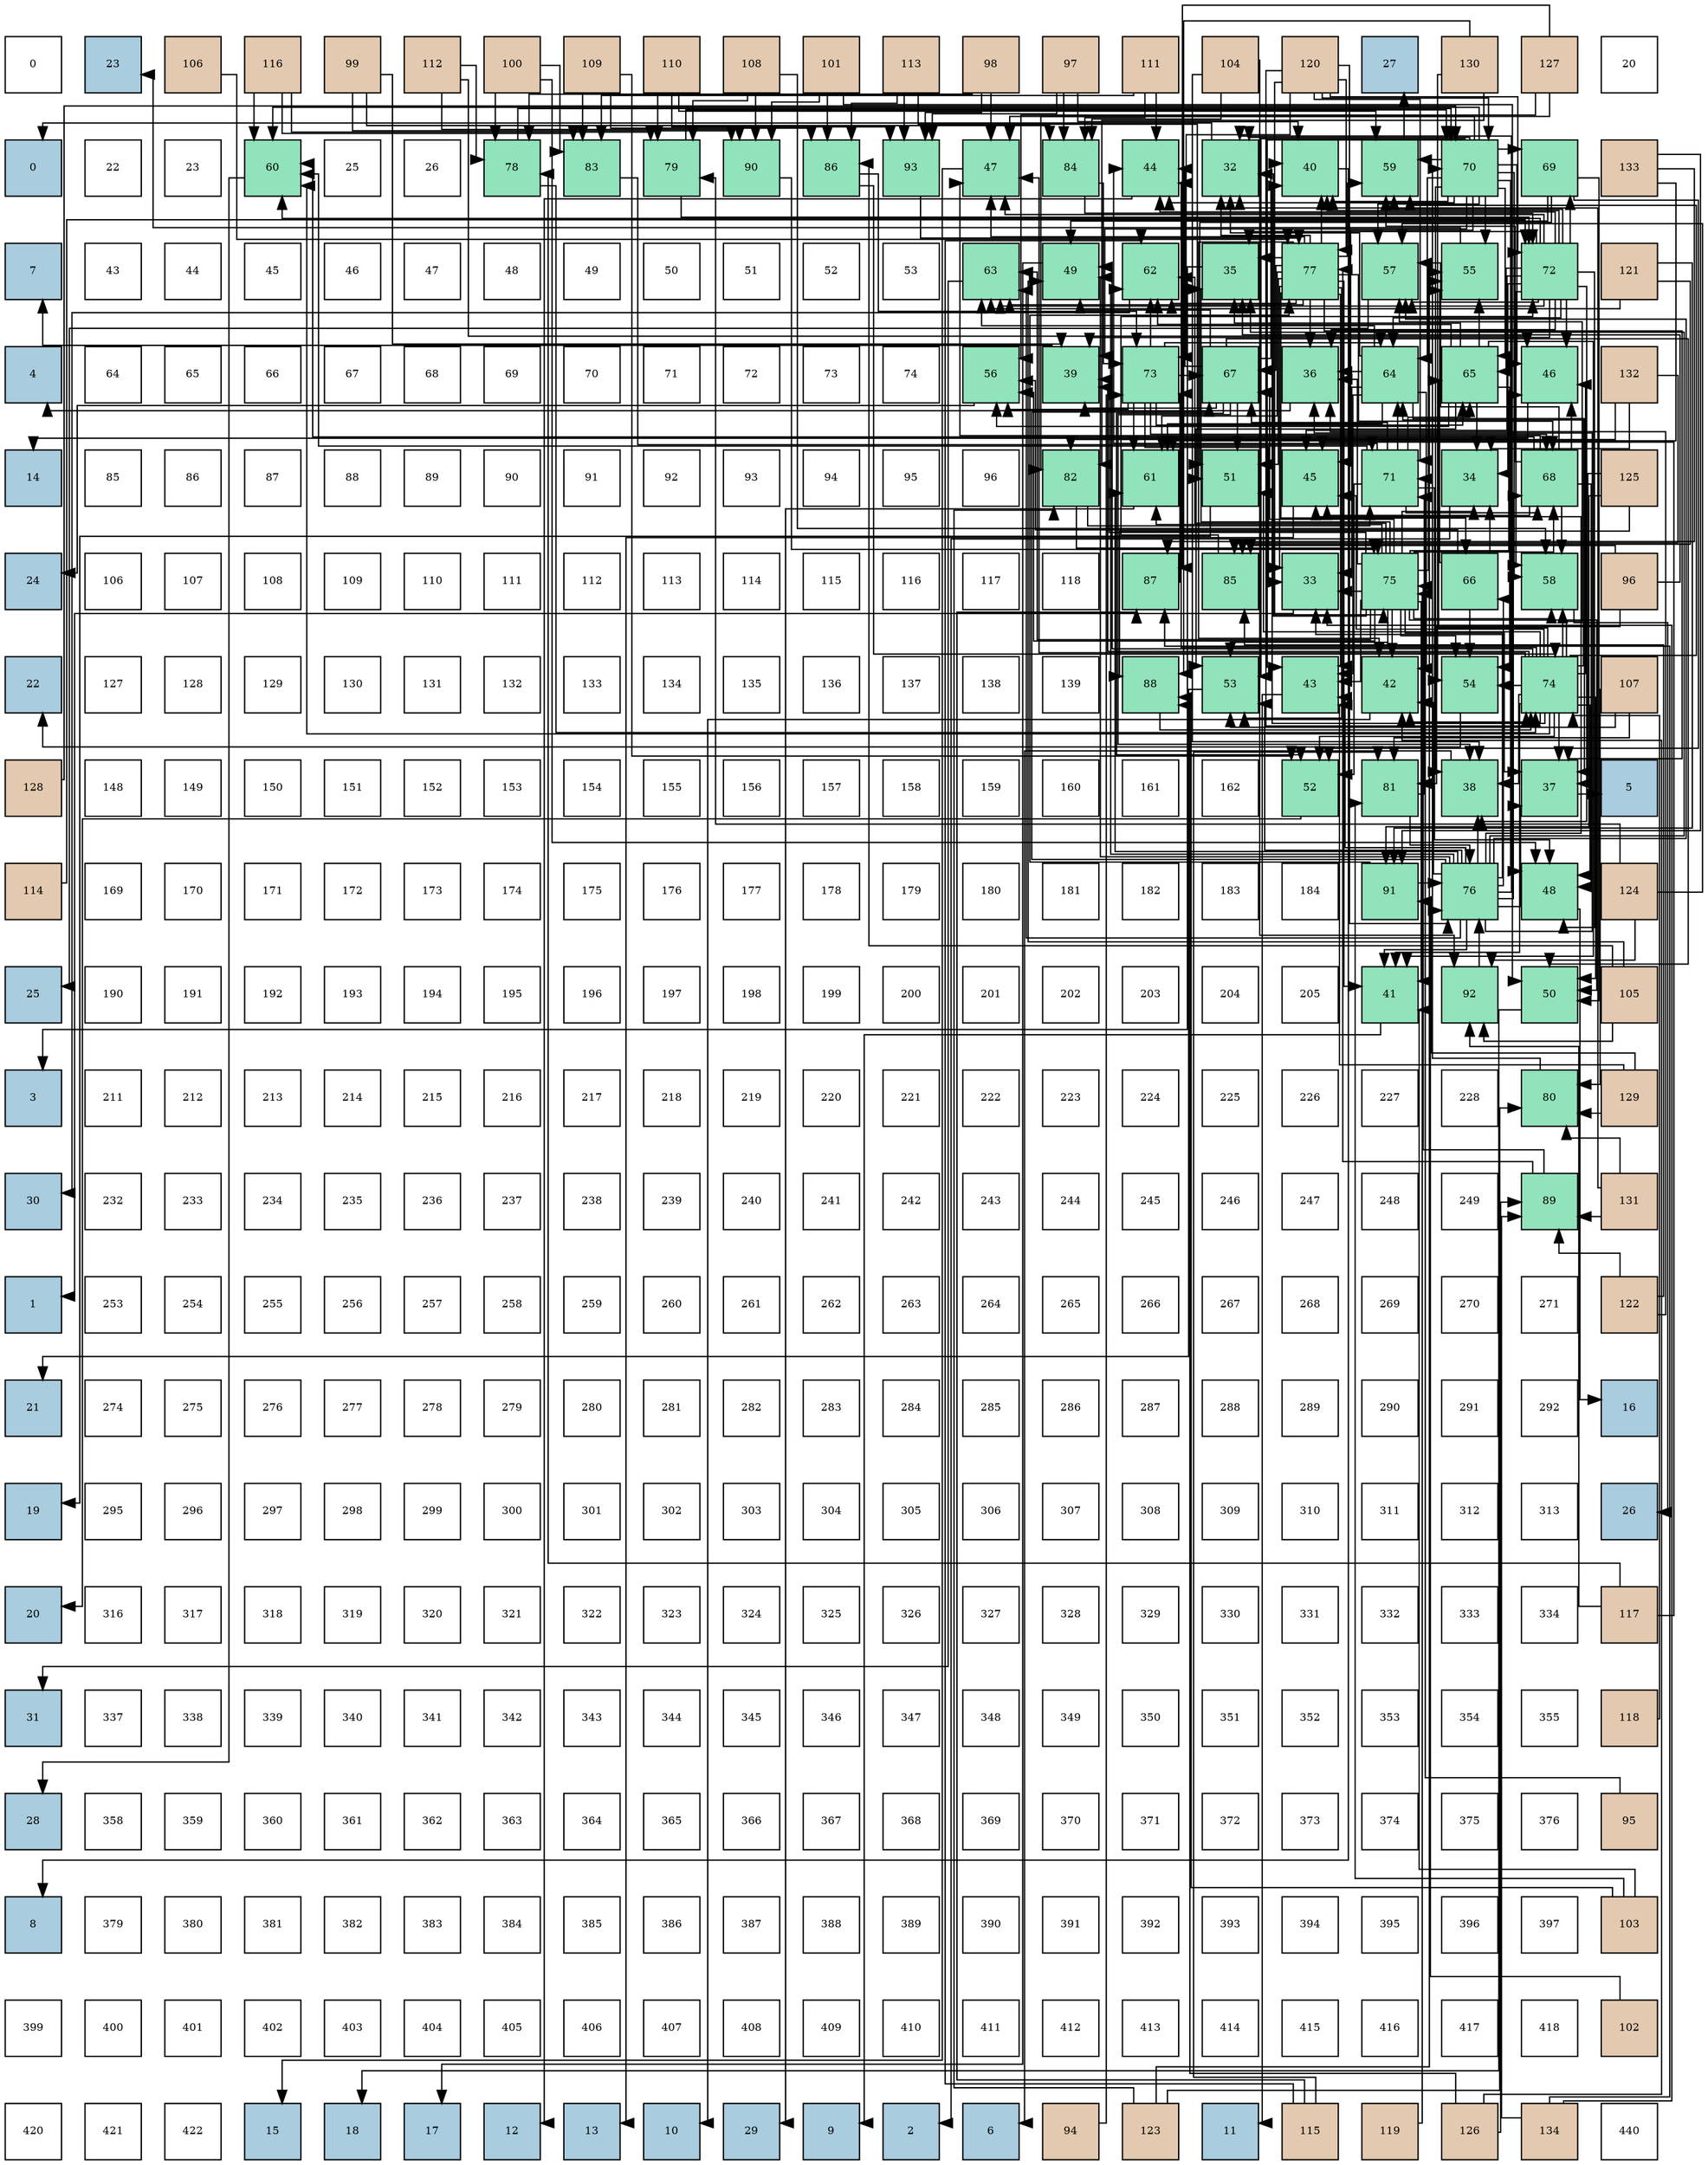 digraph layout{
 rankdir=TB;
 splines=ortho;
 node [style=filled shape=square fixedsize=true width=0.6];
0[label="0", fontsize=8, fillcolor="#ffffff"];
1[label="23", fontsize=8, fillcolor="#a9ccde"];
2[label="106", fontsize=8, fillcolor="#e3c9af"];
3[label="116", fontsize=8, fillcolor="#e3c9af"];
4[label="99", fontsize=8, fillcolor="#e3c9af"];
5[label="112", fontsize=8, fillcolor="#e3c9af"];
6[label="100", fontsize=8, fillcolor="#e3c9af"];
7[label="109", fontsize=8, fillcolor="#e3c9af"];
8[label="110", fontsize=8, fillcolor="#e3c9af"];
9[label="108", fontsize=8, fillcolor="#e3c9af"];
10[label="101", fontsize=8, fillcolor="#e3c9af"];
11[label="113", fontsize=8, fillcolor="#e3c9af"];
12[label="98", fontsize=8, fillcolor="#e3c9af"];
13[label="97", fontsize=8, fillcolor="#e3c9af"];
14[label="111", fontsize=8, fillcolor="#e3c9af"];
15[label="104", fontsize=8, fillcolor="#e3c9af"];
16[label="120", fontsize=8, fillcolor="#e3c9af"];
17[label="27", fontsize=8, fillcolor="#a9ccde"];
18[label="130", fontsize=8, fillcolor="#e3c9af"];
19[label="127", fontsize=8, fillcolor="#e3c9af"];
20[label="20", fontsize=8, fillcolor="#ffffff"];
21[label="0", fontsize=8, fillcolor="#a9ccde"];
22[label="22", fontsize=8, fillcolor="#ffffff"];
23[label="23", fontsize=8, fillcolor="#ffffff"];
24[label="60", fontsize=8, fillcolor="#91e3bb"];
25[label="25", fontsize=8, fillcolor="#ffffff"];
26[label="26", fontsize=8, fillcolor="#ffffff"];
27[label="78", fontsize=8, fillcolor="#91e3bb"];
28[label="83", fontsize=8, fillcolor="#91e3bb"];
29[label="79", fontsize=8, fillcolor="#91e3bb"];
30[label="90", fontsize=8, fillcolor="#91e3bb"];
31[label="86", fontsize=8, fillcolor="#91e3bb"];
32[label="93", fontsize=8, fillcolor="#91e3bb"];
33[label="47", fontsize=8, fillcolor="#91e3bb"];
34[label="84", fontsize=8, fillcolor="#91e3bb"];
35[label="44", fontsize=8, fillcolor="#91e3bb"];
36[label="32", fontsize=8, fillcolor="#91e3bb"];
37[label="40", fontsize=8, fillcolor="#91e3bb"];
38[label="59", fontsize=8, fillcolor="#91e3bb"];
39[label="70", fontsize=8, fillcolor="#91e3bb"];
40[label="69", fontsize=8, fillcolor="#91e3bb"];
41[label="133", fontsize=8, fillcolor="#e3c9af"];
42[label="7", fontsize=8, fillcolor="#a9ccde"];
43[label="43", fontsize=8, fillcolor="#ffffff"];
44[label="44", fontsize=8, fillcolor="#ffffff"];
45[label="45", fontsize=8, fillcolor="#ffffff"];
46[label="46", fontsize=8, fillcolor="#ffffff"];
47[label="47", fontsize=8, fillcolor="#ffffff"];
48[label="48", fontsize=8, fillcolor="#ffffff"];
49[label="49", fontsize=8, fillcolor="#ffffff"];
50[label="50", fontsize=8, fillcolor="#ffffff"];
51[label="51", fontsize=8, fillcolor="#ffffff"];
52[label="52", fontsize=8, fillcolor="#ffffff"];
53[label="53", fontsize=8, fillcolor="#ffffff"];
54[label="63", fontsize=8, fillcolor="#91e3bb"];
55[label="49", fontsize=8, fillcolor="#91e3bb"];
56[label="62", fontsize=8, fillcolor="#91e3bb"];
57[label="35", fontsize=8, fillcolor="#91e3bb"];
58[label="77", fontsize=8, fillcolor="#91e3bb"];
59[label="57", fontsize=8, fillcolor="#91e3bb"];
60[label="55", fontsize=8, fillcolor="#91e3bb"];
61[label="72", fontsize=8, fillcolor="#91e3bb"];
62[label="121", fontsize=8, fillcolor="#e3c9af"];
63[label="4", fontsize=8, fillcolor="#a9ccde"];
64[label="64", fontsize=8, fillcolor="#ffffff"];
65[label="65", fontsize=8, fillcolor="#ffffff"];
66[label="66", fontsize=8, fillcolor="#ffffff"];
67[label="67", fontsize=8, fillcolor="#ffffff"];
68[label="68", fontsize=8, fillcolor="#ffffff"];
69[label="69", fontsize=8, fillcolor="#ffffff"];
70[label="70", fontsize=8, fillcolor="#ffffff"];
71[label="71", fontsize=8, fillcolor="#ffffff"];
72[label="72", fontsize=8, fillcolor="#ffffff"];
73[label="73", fontsize=8, fillcolor="#ffffff"];
74[label="74", fontsize=8, fillcolor="#ffffff"];
75[label="56", fontsize=8, fillcolor="#91e3bb"];
76[label="39", fontsize=8, fillcolor="#91e3bb"];
77[label="73", fontsize=8, fillcolor="#91e3bb"];
78[label="67", fontsize=8, fillcolor="#91e3bb"];
79[label="36", fontsize=8, fillcolor="#91e3bb"];
80[label="64", fontsize=8, fillcolor="#91e3bb"];
81[label="65", fontsize=8, fillcolor="#91e3bb"];
82[label="46", fontsize=8, fillcolor="#91e3bb"];
83[label="132", fontsize=8, fillcolor="#e3c9af"];
84[label="14", fontsize=8, fillcolor="#a9ccde"];
85[label="85", fontsize=8, fillcolor="#ffffff"];
86[label="86", fontsize=8, fillcolor="#ffffff"];
87[label="87", fontsize=8, fillcolor="#ffffff"];
88[label="88", fontsize=8, fillcolor="#ffffff"];
89[label="89", fontsize=8, fillcolor="#ffffff"];
90[label="90", fontsize=8, fillcolor="#ffffff"];
91[label="91", fontsize=8, fillcolor="#ffffff"];
92[label="92", fontsize=8, fillcolor="#ffffff"];
93[label="93", fontsize=8, fillcolor="#ffffff"];
94[label="94", fontsize=8, fillcolor="#ffffff"];
95[label="95", fontsize=8, fillcolor="#ffffff"];
96[label="96", fontsize=8, fillcolor="#ffffff"];
97[label="82", fontsize=8, fillcolor="#91e3bb"];
98[label="61", fontsize=8, fillcolor="#91e3bb"];
99[label="51", fontsize=8, fillcolor="#91e3bb"];
100[label="45", fontsize=8, fillcolor="#91e3bb"];
101[label="71", fontsize=8, fillcolor="#91e3bb"];
102[label="34", fontsize=8, fillcolor="#91e3bb"];
103[label="68", fontsize=8, fillcolor="#91e3bb"];
104[label="125", fontsize=8, fillcolor="#e3c9af"];
105[label="24", fontsize=8, fillcolor="#a9ccde"];
106[label="106", fontsize=8, fillcolor="#ffffff"];
107[label="107", fontsize=8, fillcolor="#ffffff"];
108[label="108", fontsize=8, fillcolor="#ffffff"];
109[label="109", fontsize=8, fillcolor="#ffffff"];
110[label="110", fontsize=8, fillcolor="#ffffff"];
111[label="111", fontsize=8, fillcolor="#ffffff"];
112[label="112", fontsize=8, fillcolor="#ffffff"];
113[label="113", fontsize=8, fillcolor="#ffffff"];
114[label="114", fontsize=8, fillcolor="#ffffff"];
115[label="115", fontsize=8, fillcolor="#ffffff"];
116[label="116", fontsize=8, fillcolor="#ffffff"];
117[label="117", fontsize=8, fillcolor="#ffffff"];
118[label="118", fontsize=8, fillcolor="#ffffff"];
119[label="87", fontsize=8, fillcolor="#91e3bb"];
120[label="85", fontsize=8, fillcolor="#91e3bb"];
121[label="33", fontsize=8, fillcolor="#91e3bb"];
122[label="75", fontsize=8, fillcolor="#91e3bb"];
123[label="66", fontsize=8, fillcolor="#91e3bb"];
124[label="58", fontsize=8, fillcolor="#91e3bb"];
125[label="96", fontsize=8, fillcolor="#e3c9af"];
126[label="22", fontsize=8, fillcolor="#a9ccde"];
127[label="127", fontsize=8, fillcolor="#ffffff"];
128[label="128", fontsize=8, fillcolor="#ffffff"];
129[label="129", fontsize=8, fillcolor="#ffffff"];
130[label="130", fontsize=8, fillcolor="#ffffff"];
131[label="131", fontsize=8, fillcolor="#ffffff"];
132[label="132", fontsize=8, fillcolor="#ffffff"];
133[label="133", fontsize=8, fillcolor="#ffffff"];
134[label="134", fontsize=8, fillcolor="#ffffff"];
135[label="135", fontsize=8, fillcolor="#ffffff"];
136[label="136", fontsize=8, fillcolor="#ffffff"];
137[label="137", fontsize=8, fillcolor="#ffffff"];
138[label="138", fontsize=8, fillcolor="#ffffff"];
139[label="139", fontsize=8, fillcolor="#ffffff"];
140[label="88", fontsize=8, fillcolor="#91e3bb"];
141[label="53", fontsize=8, fillcolor="#91e3bb"];
142[label="43", fontsize=8, fillcolor="#91e3bb"];
143[label="42", fontsize=8, fillcolor="#91e3bb"];
144[label="54", fontsize=8, fillcolor="#91e3bb"];
145[label="74", fontsize=8, fillcolor="#91e3bb"];
146[label="107", fontsize=8, fillcolor="#e3c9af"];
147[label="128", fontsize=8, fillcolor="#e3c9af"];
148[label="148", fontsize=8, fillcolor="#ffffff"];
149[label="149", fontsize=8, fillcolor="#ffffff"];
150[label="150", fontsize=8, fillcolor="#ffffff"];
151[label="151", fontsize=8, fillcolor="#ffffff"];
152[label="152", fontsize=8, fillcolor="#ffffff"];
153[label="153", fontsize=8, fillcolor="#ffffff"];
154[label="154", fontsize=8, fillcolor="#ffffff"];
155[label="155", fontsize=8, fillcolor="#ffffff"];
156[label="156", fontsize=8, fillcolor="#ffffff"];
157[label="157", fontsize=8, fillcolor="#ffffff"];
158[label="158", fontsize=8, fillcolor="#ffffff"];
159[label="159", fontsize=8, fillcolor="#ffffff"];
160[label="160", fontsize=8, fillcolor="#ffffff"];
161[label="161", fontsize=8, fillcolor="#ffffff"];
162[label="162", fontsize=8, fillcolor="#ffffff"];
163[label="52", fontsize=8, fillcolor="#91e3bb"];
164[label="81", fontsize=8, fillcolor="#91e3bb"];
165[label="38", fontsize=8, fillcolor="#91e3bb"];
166[label="37", fontsize=8, fillcolor="#91e3bb"];
167[label="5", fontsize=8, fillcolor="#a9ccde"];
168[label="114", fontsize=8, fillcolor="#e3c9af"];
169[label="169", fontsize=8, fillcolor="#ffffff"];
170[label="170", fontsize=8, fillcolor="#ffffff"];
171[label="171", fontsize=8, fillcolor="#ffffff"];
172[label="172", fontsize=8, fillcolor="#ffffff"];
173[label="173", fontsize=8, fillcolor="#ffffff"];
174[label="174", fontsize=8, fillcolor="#ffffff"];
175[label="175", fontsize=8, fillcolor="#ffffff"];
176[label="176", fontsize=8, fillcolor="#ffffff"];
177[label="177", fontsize=8, fillcolor="#ffffff"];
178[label="178", fontsize=8, fillcolor="#ffffff"];
179[label="179", fontsize=8, fillcolor="#ffffff"];
180[label="180", fontsize=8, fillcolor="#ffffff"];
181[label="181", fontsize=8, fillcolor="#ffffff"];
182[label="182", fontsize=8, fillcolor="#ffffff"];
183[label="183", fontsize=8, fillcolor="#ffffff"];
184[label="184", fontsize=8, fillcolor="#ffffff"];
185[label="91", fontsize=8, fillcolor="#91e3bb"];
186[label="76", fontsize=8, fillcolor="#91e3bb"];
187[label="48", fontsize=8, fillcolor="#91e3bb"];
188[label="124", fontsize=8, fillcolor="#e3c9af"];
189[label="25", fontsize=8, fillcolor="#a9ccde"];
190[label="190", fontsize=8, fillcolor="#ffffff"];
191[label="191", fontsize=8, fillcolor="#ffffff"];
192[label="192", fontsize=8, fillcolor="#ffffff"];
193[label="193", fontsize=8, fillcolor="#ffffff"];
194[label="194", fontsize=8, fillcolor="#ffffff"];
195[label="195", fontsize=8, fillcolor="#ffffff"];
196[label="196", fontsize=8, fillcolor="#ffffff"];
197[label="197", fontsize=8, fillcolor="#ffffff"];
198[label="198", fontsize=8, fillcolor="#ffffff"];
199[label="199", fontsize=8, fillcolor="#ffffff"];
200[label="200", fontsize=8, fillcolor="#ffffff"];
201[label="201", fontsize=8, fillcolor="#ffffff"];
202[label="202", fontsize=8, fillcolor="#ffffff"];
203[label="203", fontsize=8, fillcolor="#ffffff"];
204[label="204", fontsize=8, fillcolor="#ffffff"];
205[label="205", fontsize=8, fillcolor="#ffffff"];
206[label="41", fontsize=8, fillcolor="#91e3bb"];
207[label="92", fontsize=8, fillcolor="#91e3bb"];
208[label="50", fontsize=8, fillcolor="#91e3bb"];
209[label="105", fontsize=8, fillcolor="#e3c9af"];
210[label="3", fontsize=8, fillcolor="#a9ccde"];
211[label="211", fontsize=8, fillcolor="#ffffff"];
212[label="212", fontsize=8, fillcolor="#ffffff"];
213[label="213", fontsize=8, fillcolor="#ffffff"];
214[label="214", fontsize=8, fillcolor="#ffffff"];
215[label="215", fontsize=8, fillcolor="#ffffff"];
216[label="216", fontsize=8, fillcolor="#ffffff"];
217[label="217", fontsize=8, fillcolor="#ffffff"];
218[label="218", fontsize=8, fillcolor="#ffffff"];
219[label="219", fontsize=8, fillcolor="#ffffff"];
220[label="220", fontsize=8, fillcolor="#ffffff"];
221[label="221", fontsize=8, fillcolor="#ffffff"];
222[label="222", fontsize=8, fillcolor="#ffffff"];
223[label="223", fontsize=8, fillcolor="#ffffff"];
224[label="224", fontsize=8, fillcolor="#ffffff"];
225[label="225", fontsize=8, fillcolor="#ffffff"];
226[label="226", fontsize=8, fillcolor="#ffffff"];
227[label="227", fontsize=8, fillcolor="#ffffff"];
228[label="228", fontsize=8, fillcolor="#ffffff"];
229[label="80", fontsize=8, fillcolor="#91e3bb"];
230[label="129", fontsize=8, fillcolor="#e3c9af"];
231[label="30", fontsize=8, fillcolor="#a9ccde"];
232[label="232", fontsize=8, fillcolor="#ffffff"];
233[label="233", fontsize=8, fillcolor="#ffffff"];
234[label="234", fontsize=8, fillcolor="#ffffff"];
235[label="235", fontsize=8, fillcolor="#ffffff"];
236[label="236", fontsize=8, fillcolor="#ffffff"];
237[label="237", fontsize=8, fillcolor="#ffffff"];
238[label="238", fontsize=8, fillcolor="#ffffff"];
239[label="239", fontsize=8, fillcolor="#ffffff"];
240[label="240", fontsize=8, fillcolor="#ffffff"];
241[label="241", fontsize=8, fillcolor="#ffffff"];
242[label="242", fontsize=8, fillcolor="#ffffff"];
243[label="243", fontsize=8, fillcolor="#ffffff"];
244[label="244", fontsize=8, fillcolor="#ffffff"];
245[label="245", fontsize=8, fillcolor="#ffffff"];
246[label="246", fontsize=8, fillcolor="#ffffff"];
247[label="247", fontsize=8, fillcolor="#ffffff"];
248[label="248", fontsize=8, fillcolor="#ffffff"];
249[label="249", fontsize=8, fillcolor="#ffffff"];
250[label="89", fontsize=8, fillcolor="#91e3bb"];
251[label="131", fontsize=8, fillcolor="#e3c9af"];
252[label="1", fontsize=8, fillcolor="#a9ccde"];
253[label="253", fontsize=8, fillcolor="#ffffff"];
254[label="254", fontsize=8, fillcolor="#ffffff"];
255[label="255", fontsize=8, fillcolor="#ffffff"];
256[label="256", fontsize=8, fillcolor="#ffffff"];
257[label="257", fontsize=8, fillcolor="#ffffff"];
258[label="258", fontsize=8, fillcolor="#ffffff"];
259[label="259", fontsize=8, fillcolor="#ffffff"];
260[label="260", fontsize=8, fillcolor="#ffffff"];
261[label="261", fontsize=8, fillcolor="#ffffff"];
262[label="262", fontsize=8, fillcolor="#ffffff"];
263[label="263", fontsize=8, fillcolor="#ffffff"];
264[label="264", fontsize=8, fillcolor="#ffffff"];
265[label="265", fontsize=8, fillcolor="#ffffff"];
266[label="266", fontsize=8, fillcolor="#ffffff"];
267[label="267", fontsize=8, fillcolor="#ffffff"];
268[label="268", fontsize=8, fillcolor="#ffffff"];
269[label="269", fontsize=8, fillcolor="#ffffff"];
270[label="270", fontsize=8, fillcolor="#ffffff"];
271[label="271", fontsize=8, fillcolor="#ffffff"];
272[label="122", fontsize=8, fillcolor="#e3c9af"];
273[label="21", fontsize=8, fillcolor="#a9ccde"];
274[label="274", fontsize=8, fillcolor="#ffffff"];
275[label="275", fontsize=8, fillcolor="#ffffff"];
276[label="276", fontsize=8, fillcolor="#ffffff"];
277[label="277", fontsize=8, fillcolor="#ffffff"];
278[label="278", fontsize=8, fillcolor="#ffffff"];
279[label="279", fontsize=8, fillcolor="#ffffff"];
280[label="280", fontsize=8, fillcolor="#ffffff"];
281[label="281", fontsize=8, fillcolor="#ffffff"];
282[label="282", fontsize=8, fillcolor="#ffffff"];
283[label="283", fontsize=8, fillcolor="#ffffff"];
284[label="284", fontsize=8, fillcolor="#ffffff"];
285[label="285", fontsize=8, fillcolor="#ffffff"];
286[label="286", fontsize=8, fillcolor="#ffffff"];
287[label="287", fontsize=8, fillcolor="#ffffff"];
288[label="288", fontsize=8, fillcolor="#ffffff"];
289[label="289", fontsize=8, fillcolor="#ffffff"];
290[label="290", fontsize=8, fillcolor="#ffffff"];
291[label="291", fontsize=8, fillcolor="#ffffff"];
292[label="292", fontsize=8, fillcolor="#ffffff"];
293[label="16", fontsize=8, fillcolor="#a9ccde"];
294[label="19", fontsize=8, fillcolor="#a9ccde"];
295[label="295", fontsize=8, fillcolor="#ffffff"];
296[label="296", fontsize=8, fillcolor="#ffffff"];
297[label="297", fontsize=8, fillcolor="#ffffff"];
298[label="298", fontsize=8, fillcolor="#ffffff"];
299[label="299", fontsize=8, fillcolor="#ffffff"];
300[label="300", fontsize=8, fillcolor="#ffffff"];
301[label="301", fontsize=8, fillcolor="#ffffff"];
302[label="302", fontsize=8, fillcolor="#ffffff"];
303[label="303", fontsize=8, fillcolor="#ffffff"];
304[label="304", fontsize=8, fillcolor="#ffffff"];
305[label="305", fontsize=8, fillcolor="#ffffff"];
306[label="306", fontsize=8, fillcolor="#ffffff"];
307[label="307", fontsize=8, fillcolor="#ffffff"];
308[label="308", fontsize=8, fillcolor="#ffffff"];
309[label="309", fontsize=8, fillcolor="#ffffff"];
310[label="310", fontsize=8, fillcolor="#ffffff"];
311[label="311", fontsize=8, fillcolor="#ffffff"];
312[label="312", fontsize=8, fillcolor="#ffffff"];
313[label="313", fontsize=8, fillcolor="#ffffff"];
314[label="26", fontsize=8, fillcolor="#a9ccde"];
315[label="20", fontsize=8, fillcolor="#a9ccde"];
316[label="316", fontsize=8, fillcolor="#ffffff"];
317[label="317", fontsize=8, fillcolor="#ffffff"];
318[label="318", fontsize=8, fillcolor="#ffffff"];
319[label="319", fontsize=8, fillcolor="#ffffff"];
320[label="320", fontsize=8, fillcolor="#ffffff"];
321[label="321", fontsize=8, fillcolor="#ffffff"];
322[label="322", fontsize=8, fillcolor="#ffffff"];
323[label="323", fontsize=8, fillcolor="#ffffff"];
324[label="324", fontsize=8, fillcolor="#ffffff"];
325[label="325", fontsize=8, fillcolor="#ffffff"];
326[label="326", fontsize=8, fillcolor="#ffffff"];
327[label="327", fontsize=8, fillcolor="#ffffff"];
328[label="328", fontsize=8, fillcolor="#ffffff"];
329[label="329", fontsize=8, fillcolor="#ffffff"];
330[label="330", fontsize=8, fillcolor="#ffffff"];
331[label="331", fontsize=8, fillcolor="#ffffff"];
332[label="332", fontsize=8, fillcolor="#ffffff"];
333[label="333", fontsize=8, fillcolor="#ffffff"];
334[label="334", fontsize=8, fillcolor="#ffffff"];
335[label="117", fontsize=8, fillcolor="#e3c9af"];
336[label="31", fontsize=8, fillcolor="#a9ccde"];
337[label="337", fontsize=8, fillcolor="#ffffff"];
338[label="338", fontsize=8, fillcolor="#ffffff"];
339[label="339", fontsize=8, fillcolor="#ffffff"];
340[label="340", fontsize=8, fillcolor="#ffffff"];
341[label="341", fontsize=8, fillcolor="#ffffff"];
342[label="342", fontsize=8, fillcolor="#ffffff"];
343[label="343", fontsize=8, fillcolor="#ffffff"];
344[label="344", fontsize=8, fillcolor="#ffffff"];
345[label="345", fontsize=8, fillcolor="#ffffff"];
346[label="346", fontsize=8, fillcolor="#ffffff"];
347[label="347", fontsize=8, fillcolor="#ffffff"];
348[label="348", fontsize=8, fillcolor="#ffffff"];
349[label="349", fontsize=8, fillcolor="#ffffff"];
350[label="350", fontsize=8, fillcolor="#ffffff"];
351[label="351", fontsize=8, fillcolor="#ffffff"];
352[label="352", fontsize=8, fillcolor="#ffffff"];
353[label="353", fontsize=8, fillcolor="#ffffff"];
354[label="354", fontsize=8, fillcolor="#ffffff"];
355[label="355", fontsize=8, fillcolor="#ffffff"];
356[label="118", fontsize=8, fillcolor="#e3c9af"];
357[label="28", fontsize=8, fillcolor="#a9ccde"];
358[label="358", fontsize=8, fillcolor="#ffffff"];
359[label="359", fontsize=8, fillcolor="#ffffff"];
360[label="360", fontsize=8, fillcolor="#ffffff"];
361[label="361", fontsize=8, fillcolor="#ffffff"];
362[label="362", fontsize=8, fillcolor="#ffffff"];
363[label="363", fontsize=8, fillcolor="#ffffff"];
364[label="364", fontsize=8, fillcolor="#ffffff"];
365[label="365", fontsize=8, fillcolor="#ffffff"];
366[label="366", fontsize=8, fillcolor="#ffffff"];
367[label="367", fontsize=8, fillcolor="#ffffff"];
368[label="368", fontsize=8, fillcolor="#ffffff"];
369[label="369", fontsize=8, fillcolor="#ffffff"];
370[label="370", fontsize=8, fillcolor="#ffffff"];
371[label="371", fontsize=8, fillcolor="#ffffff"];
372[label="372", fontsize=8, fillcolor="#ffffff"];
373[label="373", fontsize=8, fillcolor="#ffffff"];
374[label="374", fontsize=8, fillcolor="#ffffff"];
375[label="375", fontsize=8, fillcolor="#ffffff"];
376[label="376", fontsize=8, fillcolor="#ffffff"];
377[label="95", fontsize=8, fillcolor="#e3c9af"];
378[label="8", fontsize=8, fillcolor="#a9ccde"];
379[label="379", fontsize=8, fillcolor="#ffffff"];
380[label="380", fontsize=8, fillcolor="#ffffff"];
381[label="381", fontsize=8, fillcolor="#ffffff"];
382[label="382", fontsize=8, fillcolor="#ffffff"];
383[label="383", fontsize=8, fillcolor="#ffffff"];
384[label="384", fontsize=8, fillcolor="#ffffff"];
385[label="385", fontsize=8, fillcolor="#ffffff"];
386[label="386", fontsize=8, fillcolor="#ffffff"];
387[label="387", fontsize=8, fillcolor="#ffffff"];
388[label="388", fontsize=8, fillcolor="#ffffff"];
389[label="389", fontsize=8, fillcolor="#ffffff"];
390[label="390", fontsize=8, fillcolor="#ffffff"];
391[label="391", fontsize=8, fillcolor="#ffffff"];
392[label="392", fontsize=8, fillcolor="#ffffff"];
393[label="393", fontsize=8, fillcolor="#ffffff"];
394[label="394", fontsize=8, fillcolor="#ffffff"];
395[label="395", fontsize=8, fillcolor="#ffffff"];
396[label="396", fontsize=8, fillcolor="#ffffff"];
397[label="397", fontsize=8, fillcolor="#ffffff"];
398[label="103", fontsize=8, fillcolor="#e3c9af"];
399[label="399", fontsize=8, fillcolor="#ffffff"];
400[label="400", fontsize=8, fillcolor="#ffffff"];
401[label="401", fontsize=8, fillcolor="#ffffff"];
402[label="402", fontsize=8, fillcolor="#ffffff"];
403[label="403", fontsize=8, fillcolor="#ffffff"];
404[label="404", fontsize=8, fillcolor="#ffffff"];
405[label="405", fontsize=8, fillcolor="#ffffff"];
406[label="406", fontsize=8, fillcolor="#ffffff"];
407[label="407", fontsize=8, fillcolor="#ffffff"];
408[label="408", fontsize=8, fillcolor="#ffffff"];
409[label="409", fontsize=8, fillcolor="#ffffff"];
410[label="410", fontsize=8, fillcolor="#ffffff"];
411[label="411", fontsize=8, fillcolor="#ffffff"];
412[label="412", fontsize=8, fillcolor="#ffffff"];
413[label="413", fontsize=8, fillcolor="#ffffff"];
414[label="414", fontsize=8, fillcolor="#ffffff"];
415[label="415", fontsize=8, fillcolor="#ffffff"];
416[label="416", fontsize=8, fillcolor="#ffffff"];
417[label="417", fontsize=8, fillcolor="#ffffff"];
418[label="418", fontsize=8, fillcolor="#ffffff"];
419[label="102", fontsize=8, fillcolor="#e3c9af"];
420[label="420", fontsize=8, fillcolor="#ffffff"];
421[label="421", fontsize=8, fillcolor="#ffffff"];
422[label="422", fontsize=8, fillcolor="#ffffff"];
423[label="15", fontsize=8, fillcolor="#a9ccde"];
424[label="18", fontsize=8, fillcolor="#a9ccde"];
425[label="17", fontsize=8, fillcolor="#a9ccde"];
426[label="12", fontsize=8, fillcolor="#a9ccde"];
427[label="13", fontsize=8, fillcolor="#a9ccde"];
428[label="10", fontsize=8, fillcolor="#a9ccde"];
429[label="29", fontsize=8, fillcolor="#a9ccde"];
430[label="9", fontsize=8, fillcolor="#a9ccde"];
431[label="2", fontsize=8, fillcolor="#a9ccde"];
432[label="6", fontsize=8, fillcolor="#a9ccde"];
433[label="94", fontsize=8, fillcolor="#e3c9af"];
434[label="123", fontsize=8, fillcolor="#e3c9af"];
435[label="11", fontsize=8, fillcolor="#a9ccde"];
436[label="115", fontsize=8, fillcolor="#e3c9af"];
437[label="119", fontsize=8, fillcolor="#e3c9af"];
438[label="126", fontsize=8, fillcolor="#e3c9af"];
439[label="134", fontsize=8, fillcolor="#e3c9af"];
440[label="440", fontsize=8, fillcolor="#ffffff"];
edge [constraint=false, style=vis];36 -> 21;
121 -> 252;
102 -> 431;
57 -> 210;
79 -> 63;
166 -> 167;
165 -> 432;
76 -> 42;
37 -> 378;
206 -> 430;
143 -> 428;
142 -> 435;
35 -> 426;
100 -> 427;
82 -> 84;
33 -> 423;
187 -> 293;
55 -> 425;
208 -> 424;
99 -> 294;
163 -> 315;
141 -> 273;
144 -> 126;
60 -> 1;
75 -> 105;
59 -> 189;
124 -> 314;
38 -> 17;
24 -> 357;
98 -> 429;
56 -> 231;
54 -> 336;
80 -> 36;
80 -> 121;
80 -> 79;
80 -> 166;
80 -> 143;
80 -> 142;
80 -> 98;
80 -> 54;
81 -> 102;
81 -> 57;
81 -> 206;
81 -> 141;
81 -> 144;
81 -> 60;
81 -> 75;
81 -> 56;
123 -> 102;
123 -> 144;
123 -> 60;
123 -> 75;
78 -> 165;
78 -> 76;
78 -> 37;
78 -> 35;
78 -> 55;
78 -> 208;
78 -> 99;
78 -> 163;
103 -> 100;
103 -> 82;
103 -> 33;
103 -> 187;
103 -> 59;
103 -> 124;
103 -> 38;
103 -> 24;
40 -> 55;
40 -> 208;
40 -> 99;
40 -> 163;
39 -> 36;
39 -> 165;
39 -> 76;
39 -> 37;
39 -> 142;
39 -> 35;
39 -> 100;
39 -> 82;
39 -> 33;
39 -> 187;
39 -> 141;
39 -> 60;
39 -> 59;
39 -> 124;
39 -> 38;
39 -> 24;
39 -> 80;
39 -> 81;
39 -> 40;
101 -> 35;
101 -> 187;
101 -> 163;
101 -> 24;
101 -> 80;
101 -> 81;
101 -> 78;
101 -> 103;
61 -> 102;
61 -> 57;
61 -> 79;
61 -> 165;
61 -> 76;
61 -> 37;
61 -> 35;
61 -> 100;
61 -> 82;
61 -> 33;
61 -> 187;
61 -> 59;
61 -> 124;
61 -> 38;
61 -> 24;
61 -> 54;
61 -> 80;
61 -> 81;
61 -> 40;
77 -> 121;
77 -> 75;
77 -> 98;
77 -> 56;
77 -> 80;
77 -> 81;
77 -> 78;
77 -> 103;
145 -> 166;
145 -> 165;
145 -> 76;
145 -> 37;
145 -> 206;
145 -> 143;
145 -> 35;
145 -> 100;
145 -> 82;
145 -> 33;
145 -> 187;
145 -> 55;
145 -> 208;
145 -> 99;
145 -> 163;
145 -> 144;
145 -> 59;
145 -> 124;
145 -> 38;
145 -> 24;
145 -> 80;
145 -> 81;
122 -> 36;
122 -> 121;
122 -> 102;
122 -> 57;
122 -> 79;
122 -> 166;
122 -> 76;
122 -> 206;
122 -> 143;
122 -> 142;
122 -> 82;
122 -> 208;
122 -> 141;
122 -> 144;
122 -> 60;
122 -> 75;
122 -> 124;
122 -> 98;
122 -> 56;
122 -> 54;
122 -> 78;
122 -> 103;
186 -> 36;
186 -> 121;
186 -> 57;
186 -> 79;
186 -> 166;
186 -> 165;
186 -> 206;
186 -> 143;
186 -> 142;
186 -> 100;
186 -> 55;
186 -> 141;
186 -> 59;
186 -> 98;
186 -> 56;
186 -> 54;
186 -> 123;
186 -> 78;
186 -> 103;
58 -> 36;
58 -> 121;
58 -> 57;
58 -> 79;
58 -> 166;
58 -> 37;
58 -> 206;
58 -> 143;
58 -> 142;
58 -> 33;
58 -> 99;
58 -> 141;
58 -> 38;
58 -> 98;
58 -> 56;
58 -> 54;
58 -> 123;
58 -> 78;
58 -> 103;
27 -> 39;
27 -> 145;
29 -> 39;
29 -> 61;
229 -> 39;
164 -> 101;
164 -> 186;
97 -> 101;
97 -> 122;
28 -> 101;
34 -> 61;
34 -> 77;
120 -> 61;
31 -> 77;
31 -> 145;
119 -> 77;
140 -> 145;
250 -> 122;
250 -> 58;
30 -> 122;
185 -> 186;
185 -> 58;
207 -> 186;
32 -> 58;
433 -> 77;
377 -> 101;
125 -> 57;
125 -> 164;
125 -> 120;
13 -> 37;
13 -> 34;
13 -> 32;
12 -> 33;
12 -> 27;
12 -> 32;
4 -> 76;
4 -> 34;
4 -> 30;
6 -> 187;
6 -> 27;
6 -> 28;
10 -> 208;
10 -> 31;
10 -> 30;
419 -> 186;
398 -> 206;
398 -> 164;
398 -> 140;
15 -> 165;
15 -> 34;
15 -> 207;
209 -> 55;
209 -> 31;
209 -> 207;
2 -> 58;
146 -> 141;
146 -> 229;
146 -> 164;
9 -> 124;
9 -> 29;
9 -> 30;
7 -> 163;
7 -> 28;
7 -> 31;
8 -> 38;
8 -> 29;
8 -> 32;
14 -> 35;
14 -> 28;
14 -> 34;
5 -> 82;
5 -> 27;
5 -> 30;
11 -> 99;
11 -> 31;
11 -> 32;
168 -> 61;
436 -> 56;
436 -> 164;
436 -> 119;
3 -> 24;
3 -> 29;
3 -> 28;
335 -> 100;
335 -> 27;
335 -> 207;
356 -> 145;
437 -> 122;
16 -> 39;
16 -> 101;
16 -> 61;
16 -> 77;
16 -> 145;
16 -> 122;
16 -> 186;
16 -> 58;
62 -> 54;
62 -> 120;
62 -> 185;
272 -> 79;
272 -> 120;
272 -> 250;
434 -> 60;
434 -> 229;
434 -> 97;
188 -> 59;
188 -> 29;
188 -> 207;
104 -> 166;
104 -> 140;
104 -> 185;
438 -> 143;
438 -> 140;
438 -> 250;
19 -> 75;
19 -> 97;
19 -> 119;
147 -> 39;
230 -> 142;
230 -> 229;
230 -> 185;
18 -> 144;
18 -> 97;
18 -> 140;
251 -> 36;
251 -> 229;
251 -> 250;
83 -> 102;
83 -> 97;
83 -> 120;
41 -> 98;
41 -> 119;
41 -> 185;
439 -> 121;
439 -> 119;
439 -> 250;
edge [constraint=true, style=invis];
0 -> 21 -> 42 -> 63 -> 84 -> 105 -> 126 -> 147 -> 168 -> 189 -> 210 -> 231 -> 252 -> 273 -> 294 -> 315 -> 336 -> 357 -> 378 -> 399 -> 420;
1 -> 22 -> 43 -> 64 -> 85 -> 106 -> 127 -> 148 -> 169 -> 190 -> 211 -> 232 -> 253 -> 274 -> 295 -> 316 -> 337 -> 358 -> 379 -> 400 -> 421;
2 -> 23 -> 44 -> 65 -> 86 -> 107 -> 128 -> 149 -> 170 -> 191 -> 212 -> 233 -> 254 -> 275 -> 296 -> 317 -> 338 -> 359 -> 380 -> 401 -> 422;
3 -> 24 -> 45 -> 66 -> 87 -> 108 -> 129 -> 150 -> 171 -> 192 -> 213 -> 234 -> 255 -> 276 -> 297 -> 318 -> 339 -> 360 -> 381 -> 402 -> 423;
4 -> 25 -> 46 -> 67 -> 88 -> 109 -> 130 -> 151 -> 172 -> 193 -> 214 -> 235 -> 256 -> 277 -> 298 -> 319 -> 340 -> 361 -> 382 -> 403 -> 424;
5 -> 26 -> 47 -> 68 -> 89 -> 110 -> 131 -> 152 -> 173 -> 194 -> 215 -> 236 -> 257 -> 278 -> 299 -> 320 -> 341 -> 362 -> 383 -> 404 -> 425;
6 -> 27 -> 48 -> 69 -> 90 -> 111 -> 132 -> 153 -> 174 -> 195 -> 216 -> 237 -> 258 -> 279 -> 300 -> 321 -> 342 -> 363 -> 384 -> 405 -> 426;
7 -> 28 -> 49 -> 70 -> 91 -> 112 -> 133 -> 154 -> 175 -> 196 -> 217 -> 238 -> 259 -> 280 -> 301 -> 322 -> 343 -> 364 -> 385 -> 406 -> 427;
8 -> 29 -> 50 -> 71 -> 92 -> 113 -> 134 -> 155 -> 176 -> 197 -> 218 -> 239 -> 260 -> 281 -> 302 -> 323 -> 344 -> 365 -> 386 -> 407 -> 428;
9 -> 30 -> 51 -> 72 -> 93 -> 114 -> 135 -> 156 -> 177 -> 198 -> 219 -> 240 -> 261 -> 282 -> 303 -> 324 -> 345 -> 366 -> 387 -> 408 -> 429;
10 -> 31 -> 52 -> 73 -> 94 -> 115 -> 136 -> 157 -> 178 -> 199 -> 220 -> 241 -> 262 -> 283 -> 304 -> 325 -> 346 -> 367 -> 388 -> 409 -> 430;
11 -> 32 -> 53 -> 74 -> 95 -> 116 -> 137 -> 158 -> 179 -> 200 -> 221 -> 242 -> 263 -> 284 -> 305 -> 326 -> 347 -> 368 -> 389 -> 410 -> 431;
12 -> 33 -> 54 -> 75 -> 96 -> 117 -> 138 -> 159 -> 180 -> 201 -> 222 -> 243 -> 264 -> 285 -> 306 -> 327 -> 348 -> 369 -> 390 -> 411 -> 432;
13 -> 34 -> 55 -> 76 -> 97 -> 118 -> 139 -> 160 -> 181 -> 202 -> 223 -> 244 -> 265 -> 286 -> 307 -> 328 -> 349 -> 370 -> 391 -> 412 -> 433;
14 -> 35 -> 56 -> 77 -> 98 -> 119 -> 140 -> 161 -> 182 -> 203 -> 224 -> 245 -> 266 -> 287 -> 308 -> 329 -> 350 -> 371 -> 392 -> 413 -> 434;
15 -> 36 -> 57 -> 78 -> 99 -> 120 -> 141 -> 162 -> 183 -> 204 -> 225 -> 246 -> 267 -> 288 -> 309 -> 330 -> 351 -> 372 -> 393 -> 414 -> 435;
16 -> 37 -> 58 -> 79 -> 100 -> 121 -> 142 -> 163 -> 184 -> 205 -> 226 -> 247 -> 268 -> 289 -> 310 -> 331 -> 352 -> 373 -> 394 -> 415 -> 436;
17 -> 38 -> 59 -> 80 -> 101 -> 122 -> 143 -> 164 -> 185 -> 206 -> 227 -> 248 -> 269 -> 290 -> 311 -> 332 -> 353 -> 374 -> 395 -> 416 -> 437;
18 -> 39 -> 60 -> 81 -> 102 -> 123 -> 144 -> 165 -> 186 -> 207 -> 228 -> 249 -> 270 -> 291 -> 312 -> 333 -> 354 -> 375 -> 396 -> 417 -> 438;
19 -> 40 -> 61 -> 82 -> 103 -> 124 -> 145 -> 166 -> 187 -> 208 -> 229 -> 250 -> 271 -> 292 -> 313 -> 334 -> 355 -> 376 -> 397 -> 418 -> 439;
20 -> 41 -> 62 -> 83 -> 104 -> 125 -> 146 -> 167 -> 188 -> 209 -> 230 -> 251 -> 272 -> 293 -> 314 -> 335 -> 356 -> 377 -> 398 -> 419 -> 440;
rank = same {0 -> 1 -> 2 -> 3 -> 4 -> 5 -> 6 -> 7 -> 8 -> 9 -> 10 -> 11 -> 12 -> 13 -> 14 -> 15 -> 16 -> 17 -> 18 -> 19 -> 20};
rank = same {21 -> 22 -> 23 -> 24 -> 25 -> 26 -> 27 -> 28 -> 29 -> 30 -> 31 -> 32 -> 33 -> 34 -> 35 -> 36 -> 37 -> 38 -> 39 -> 40 -> 41};
rank = same {42 -> 43 -> 44 -> 45 -> 46 -> 47 -> 48 -> 49 -> 50 -> 51 -> 52 -> 53 -> 54 -> 55 -> 56 -> 57 -> 58 -> 59 -> 60 -> 61 -> 62};
rank = same {63 -> 64 -> 65 -> 66 -> 67 -> 68 -> 69 -> 70 -> 71 -> 72 -> 73 -> 74 -> 75 -> 76 -> 77 -> 78 -> 79 -> 80 -> 81 -> 82 -> 83};
rank = same {84 -> 85 -> 86 -> 87 -> 88 -> 89 -> 90 -> 91 -> 92 -> 93 -> 94 -> 95 -> 96 -> 97 -> 98 -> 99 -> 100 -> 101 -> 102 -> 103 -> 104};
rank = same {105 -> 106 -> 107 -> 108 -> 109 -> 110 -> 111 -> 112 -> 113 -> 114 -> 115 -> 116 -> 117 -> 118 -> 119 -> 120 -> 121 -> 122 -> 123 -> 124 -> 125};
rank = same {126 -> 127 -> 128 -> 129 -> 130 -> 131 -> 132 -> 133 -> 134 -> 135 -> 136 -> 137 -> 138 -> 139 -> 140 -> 141 -> 142 -> 143 -> 144 -> 145 -> 146};
rank = same {147 -> 148 -> 149 -> 150 -> 151 -> 152 -> 153 -> 154 -> 155 -> 156 -> 157 -> 158 -> 159 -> 160 -> 161 -> 162 -> 163 -> 164 -> 165 -> 166 -> 167};
rank = same {168 -> 169 -> 170 -> 171 -> 172 -> 173 -> 174 -> 175 -> 176 -> 177 -> 178 -> 179 -> 180 -> 181 -> 182 -> 183 -> 184 -> 185 -> 186 -> 187 -> 188};
rank = same {189 -> 190 -> 191 -> 192 -> 193 -> 194 -> 195 -> 196 -> 197 -> 198 -> 199 -> 200 -> 201 -> 202 -> 203 -> 204 -> 205 -> 206 -> 207 -> 208 -> 209};
rank = same {210 -> 211 -> 212 -> 213 -> 214 -> 215 -> 216 -> 217 -> 218 -> 219 -> 220 -> 221 -> 222 -> 223 -> 224 -> 225 -> 226 -> 227 -> 228 -> 229 -> 230};
rank = same {231 -> 232 -> 233 -> 234 -> 235 -> 236 -> 237 -> 238 -> 239 -> 240 -> 241 -> 242 -> 243 -> 244 -> 245 -> 246 -> 247 -> 248 -> 249 -> 250 -> 251};
rank = same {252 -> 253 -> 254 -> 255 -> 256 -> 257 -> 258 -> 259 -> 260 -> 261 -> 262 -> 263 -> 264 -> 265 -> 266 -> 267 -> 268 -> 269 -> 270 -> 271 -> 272};
rank = same {273 -> 274 -> 275 -> 276 -> 277 -> 278 -> 279 -> 280 -> 281 -> 282 -> 283 -> 284 -> 285 -> 286 -> 287 -> 288 -> 289 -> 290 -> 291 -> 292 -> 293};
rank = same {294 -> 295 -> 296 -> 297 -> 298 -> 299 -> 300 -> 301 -> 302 -> 303 -> 304 -> 305 -> 306 -> 307 -> 308 -> 309 -> 310 -> 311 -> 312 -> 313 -> 314};
rank = same {315 -> 316 -> 317 -> 318 -> 319 -> 320 -> 321 -> 322 -> 323 -> 324 -> 325 -> 326 -> 327 -> 328 -> 329 -> 330 -> 331 -> 332 -> 333 -> 334 -> 335};
rank = same {336 -> 337 -> 338 -> 339 -> 340 -> 341 -> 342 -> 343 -> 344 -> 345 -> 346 -> 347 -> 348 -> 349 -> 350 -> 351 -> 352 -> 353 -> 354 -> 355 -> 356};
rank = same {357 -> 358 -> 359 -> 360 -> 361 -> 362 -> 363 -> 364 -> 365 -> 366 -> 367 -> 368 -> 369 -> 370 -> 371 -> 372 -> 373 -> 374 -> 375 -> 376 -> 377};
rank = same {378 -> 379 -> 380 -> 381 -> 382 -> 383 -> 384 -> 385 -> 386 -> 387 -> 388 -> 389 -> 390 -> 391 -> 392 -> 393 -> 394 -> 395 -> 396 -> 397 -> 398};
rank = same {399 -> 400 -> 401 -> 402 -> 403 -> 404 -> 405 -> 406 -> 407 -> 408 -> 409 -> 410 -> 411 -> 412 -> 413 -> 414 -> 415 -> 416 -> 417 -> 418 -> 419};
rank = same {420 -> 421 -> 422 -> 423 -> 424 -> 425 -> 426 -> 427 -> 428 -> 429 -> 430 -> 431 -> 432 -> 433 -> 434 -> 435 -> 436 -> 437 -> 438 -> 439 -> 440};
}